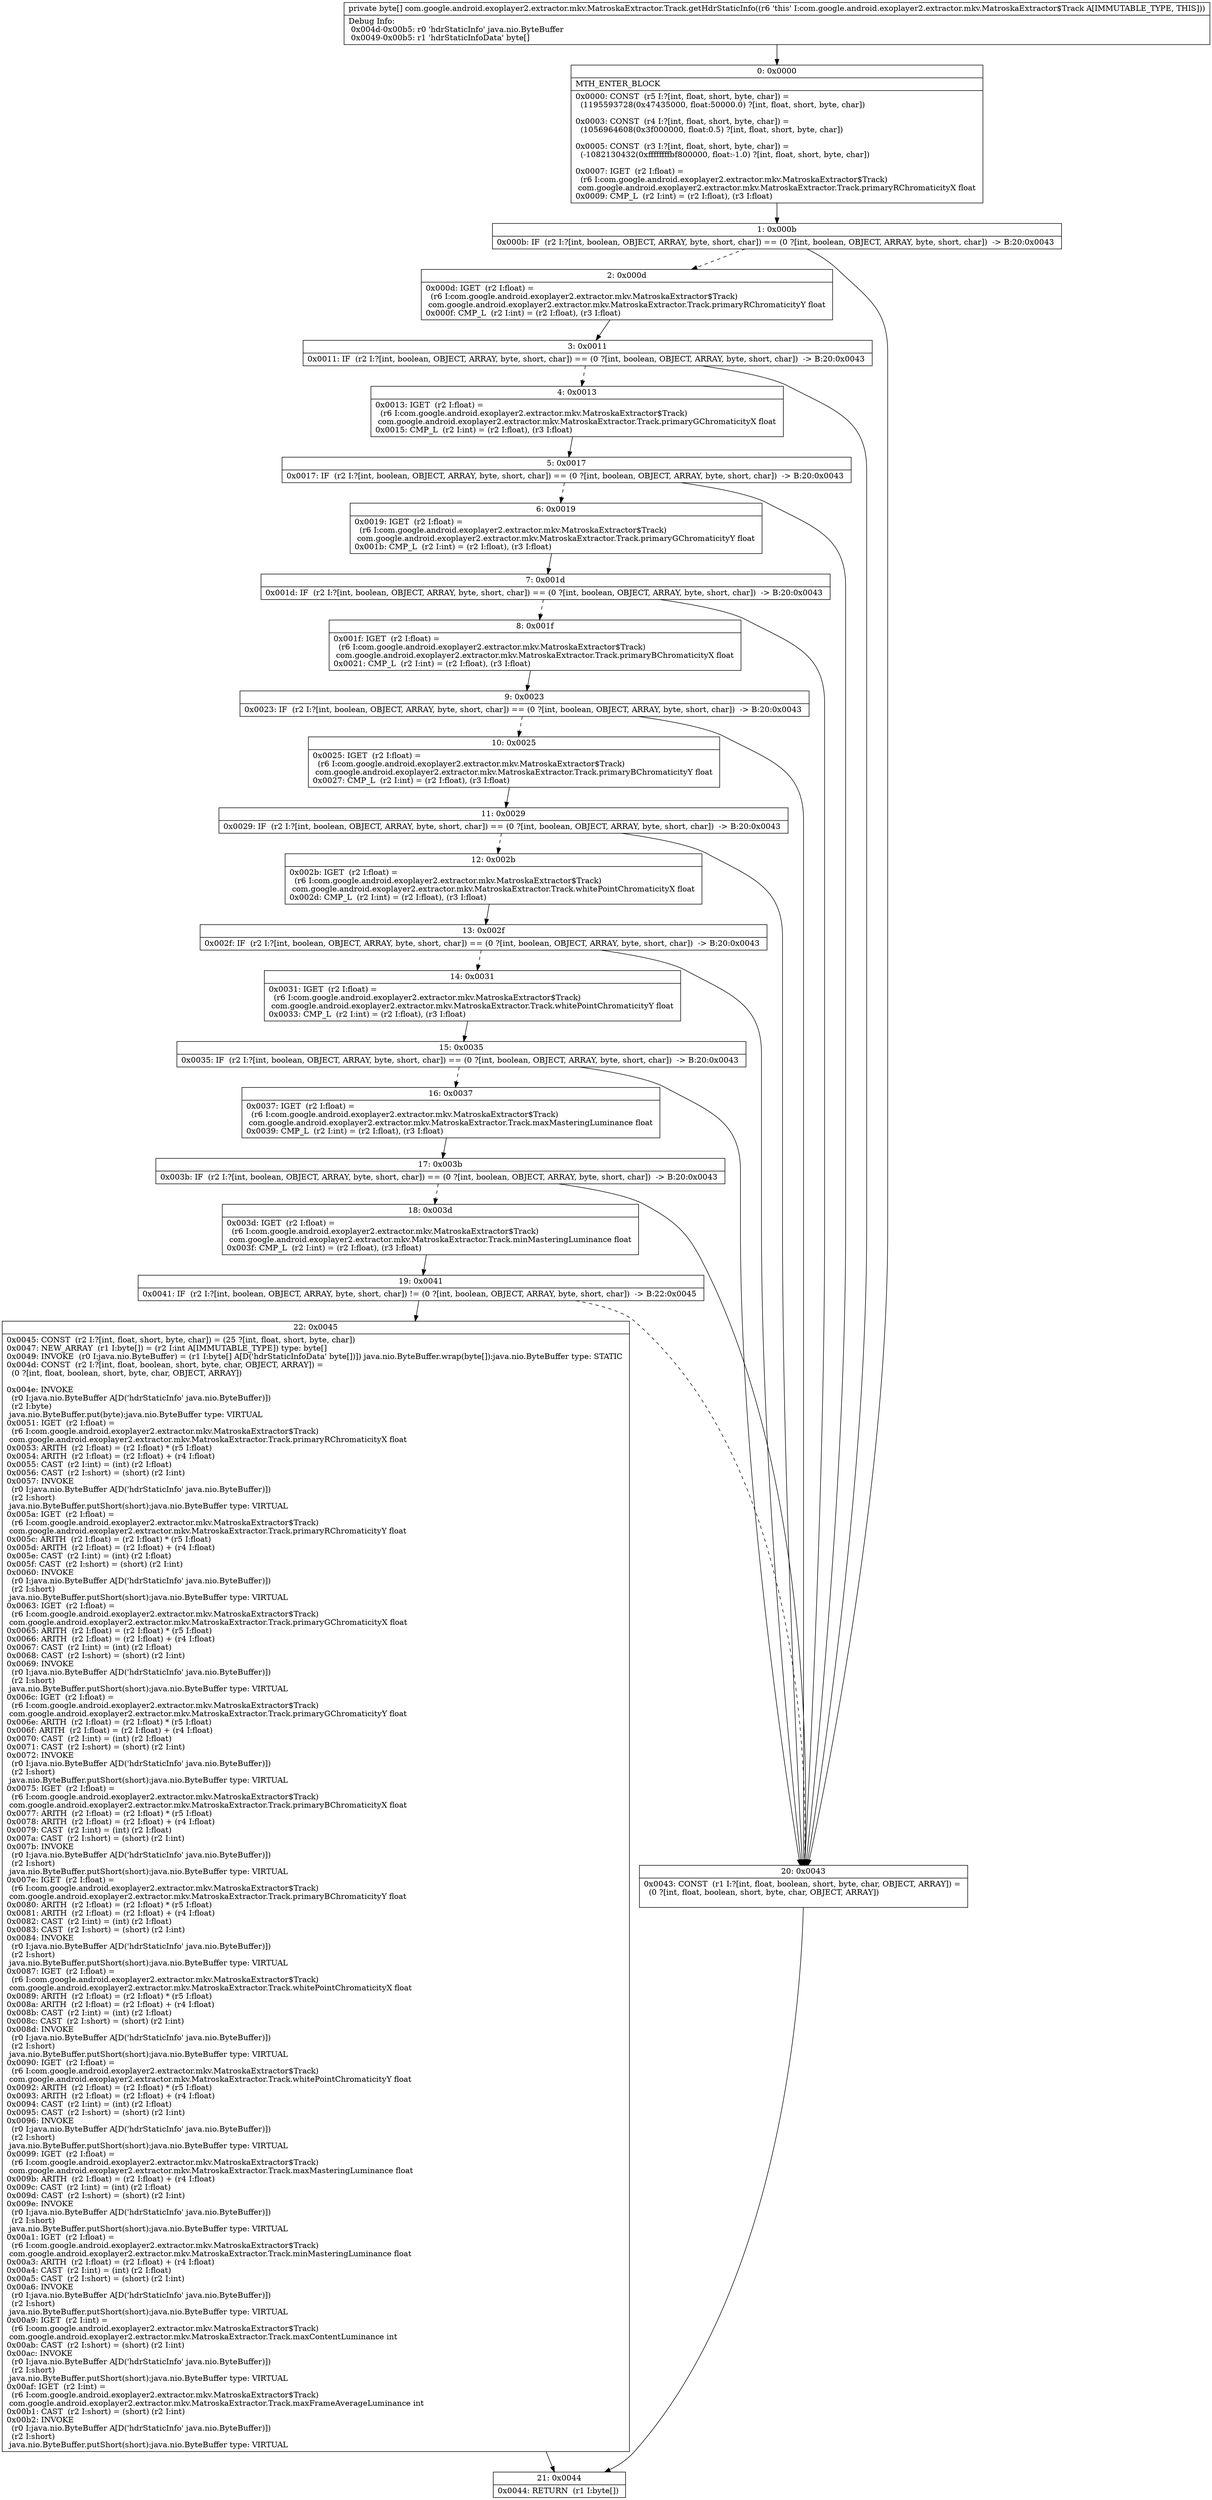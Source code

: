 digraph "CFG forcom.google.android.exoplayer2.extractor.mkv.MatroskaExtractor.Track.getHdrStaticInfo()[B" {
Node_0 [shape=record,label="{0\:\ 0x0000|MTH_ENTER_BLOCK\l|0x0000: CONST  (r5 I:?[int, float, short, byte, char]) = \l  (1195593728(0x47435000, float:50000.0) ?[int, float, short, byte, char])\l \l0x0003: CONST  (r4 I:?[int, float, short, byte, char]) = \l  (1056964608(0x3f000000, float:0.5) ?[int, float, short, byte, char])\l \l0x0005: CONST  (r3 I:?[int, float, short, byte, char]) = \l  (\-1082130432(0xffffffffbf800000, float:\-1.0) ?[int, float, short, byte, char])\l \l0x0007: IGET  (r2 I:float) = \l  (r6 I:com.google.android.exoplayer2.extractor.mkv.MatroskaExtractor$Track)\l com.google.android.exoplayer2.extractor.mkv.MatroskaExtractor.Track.primaryRChromaticityX float \l0x0009: CMP_L  (r2 I:int) = (r2 I:float), (r3 I:float) \l}"];
Node_1 [shape=record,label="{1\:\ 0x000b|0x000b: IF  (r2 I:?[int, boolean, OBJECT, ARRAY, byte, short, char]) == (0 ?[int, boolean, OBJECT, ARRAY, byte, short, char])  \-\> B:20:0x0043 \l}"];
Node_2 [shape=record,label="{2\:\ 0x000d|0x000d: IGET  (r2 I:float) = \l  (r6 I:com.google.android.exoplayer2.extractor.mkv.MatroskaExtractor$Track)\l com.google.android.exoplayer2.extractor.mkv.MatroskaExtractor.Track.primaryRChromaticityY float \l0x000f: CMP_L  (r2 I:int) = (r2 I:float), (r3 I:float) \l}"];
Node_3 [shape=record,label="{3\:\ 0x0011|0x0011: IF  (r2 I:?[int, boolean, OBJECT, ARRAY, byte, short, char]) == (0 ?[int, boolean, OBJECT, ARRAY, byte, short, char])  \-\> B:20:0x0043 \l}"];
Node_4 [shape=record,label="{4\:\ 0x0013|0x0013: IGET  (r2 I:float) = \l  (r6 I:com.google.android.exoplayer2.extractor.mkv.MatroskaExtractor$Track)\l com.google.android.exoplayer2.extractor.mkv.MatroskaExtractor.Track.primaryGChromaticityX float \l0x0015: CMP_L  (r2 I:int) = (r2 I:float), (r3 I:float) \l}"];
Node_5 [shape=record,label="{5\:\ 0x0017|0x0017: IF  (r2 I:?[int, boolean, OBJECT, ARRAY, byte, short, char]) == (0 ?[int, boolean, OBJECT, ARRAY, byte, short, char])  \-\> B:20:0x0043 \l}"];
Node_6 [shape=record,label="{6\:\ 0x0019|0x0019: IGET  (r2 I:float) = \l  (r6 I:com.google.android.exoplayer2.extractor.mkv.MatroskaExtractor$Track)\l com.google.android.exoplayer2.extractor.mkv.MatroskaExtractor.Track.primaryGChromaticityY float \l0x001b: CMP_L  (r2 I:int) = (r2 I:float), (r3 I:float) \l}"];
Node_7 [shape=record,label="{7\:\ 0x001d|0x001d: IF  (r2 I:?[int, boolean, OBJECT, ARRAY, byte, short, char]) == (0 ?[int, boolean, OBJECT, ARRAY, byte, short, char])  \-\> B:20:0x0043 \l}"];
Node_8 [shape=record,label="{8\:\ 0x001f|0x001f: IGET  (r2 I:float) = \l  (r6 I:com.google.android.exoplayer2.extractor.mkv.MatroskaExtractor$Track)\l com.google.android.exoplayer2.extractor.mkv.MatroskaExtractor.Track.primaryBChromaticityX float \l0x0021: CMP_L  (r2 I:int) = (r2 I:float), (r3 I:float) \l}"];
Node_9 [shape=record,label="{9\:\ 0x0023|0x0023: IF  (r2 I:?[int, boolean, OBJECT, ARRAY, byte, short, char]) == (0 ?[int, boolean, OBJECT, ARRAY, byte, short, char])  \-\> B:20:0x0043 \l}"];
Node_10 [shape=record,label="{10\:\ 0x0025|0x0025: IGET  (r2 I:float) = \l  (r6 I:com.google.android.exoplayer2.extractor.mkv.MatroskaExtractor$Track)\l com.google.android.exoplayer2.extractor.mkv.MatroskaExtractor.Track.primaryBChromaticityY float \l0x0027: CMP_L  (r2 I:int) = (r2 I:float), (r3 I:float) \l}"];
Node_11 [shape=record,label="{11\:\ 0x0029|0x0029: IF  (r2 I:?[int, boolean, OBJECT, ARRAY, byte, short, char]) == (0 ?[int, boolean, OBJECT, ARRAY, byte, short, char])  \-\> B:20:0x0043 \l}"];
Node_12 [shape=record,label="{12\:\ 0x002b|0x002b: IGET  (r2 I:float) = \l  (r6 I:com.google.android.exoplayer2.extractor.mkv.MatroskaExtractor$Track)\l com.google.android.exoplayer2.extractor.mkv.MatroskaExtractor.Track.whitePointChromaticityX float \l0x002d: CMP_L  (r2 I:int) = (r2 I:float), (r3 I:float) \l}"];
Node_13 [shape=record,label="{13\:\ 0x002f|0x002f: IF  (r2 I:?[int, boolean, OBJECT, ARRAY, byte, short, char]) == (0 ?[int, boolean, OBJECT, ARRAY, byte, short, char])  \-\> B:20:0x0043 \l}"];
Node_14 [shape=record,label="{14\:\ 0x0031|0x0031: IGET  (r2 I:float) = \l  (r6 I:com.google.android.exoplayer2.extractor.mkv.MatroskaExtractor$Track)\l com.google.android.exoplayer2.extractor.mkv.MatroskaExtractor.Track.whitePointChromaticityY float \l0x0033: CMP_L  (r2 I:int) = (r2 I:float), (r3 I:float) \l}"];
Node_15 [shape=record,label="{15\:\ 0x0035|0x0035: IF  (r2 I:?[int, boolean, OBJECT, ARRAY, byte, short, char]) == (0 ?[int, boolean, OBJECT, ARRAY, byte, short, char])  \-\> B:20:0x0043 \l}"];
Node_16 [shape=record,label="{16\:\ 0x0037|0x0037: IGET  (r2 I:float) = \l  (r6 I:com.google.android.exoplayer2.extractor.mkv.MatroskaExtractor$Track)\l com.google.android.exoplayer2.extractor.mkv.MatroskaExtractor.Track.maxMasteringLuminance float \l0x0039: CMP_L  (r2 I:int) = (r2 I:float), (r3 I:float) \l}"];
Node_17 [shape=record,label="{17\:\ 0x003b|0x003b: IF  (r2 I:?[int, boolean, OBJECT, ARRAY, byte, short, char]) == (0 ?[int, boolean, OBJECT, ARRAY, byte, short, char])  \-\> B:20:0x0043 \l}"];
Node_18 [shape=record,label="{18\:\ 0x003d|0x003d: IGET  (r2 I:float) = \l  (r6 I:com.google.android.exoplayer2.extractor.mkv.MatroskaExtractor$Track)\l com.google.android.exoplayer2.extractor.mkv.MatroskaExtractor.Track.minMasteringLuminance float \l0x003f: CMP_L  (r2 I:int) = (r2 I:float), (r3 I:float) \l}"];
Node_19 [shape=record,label="{19\:\ 0x0041|0x0041: IF  (r2 I:?[int, boolean, OBJECT, ARRAY, byte, short, char]) != (0 ?[int, boolean, OBJECT, ARRAY, byte, short, char])  \-\> B:22:0x0045 \l}"];
Node_20 [shape=record,label="{20\:\ 0x0043|0x0043: CONST  (r1 I:?[int, float, boolean, short, byte, char, OBJECT, ARRAY]) = \l  (0 ?[int, float, boolean, short, byte, char, OBJECT, ARRAY])\l \l}"];
Node_21 [shape=record,label="{21\:\ 0x0044|0x0044: RETURN  (r1 I:byte[]) \l}"];
Node_22 [shape=record,label="{22\:\ 0x0045|0x0045: CONST  (r2 I:?[int, float, short, byte, char]) = (25 ?[int, float, short, byte, char]) \l0x0047: NEW_ARRAY  (r1 I:byte[]) = (r2 I:int A[IMMUTABLE_TYPE]) type: byte[] \l0x0049: INVOKE  (r0 I:java.nio.ByteBuffer) = (r1 I:byte[] A[D('hdrStaticInfoData' byte[])]) java.nio.ByteBuffer.wrap(byte[]):java.nio.ByteBuffer type: STATIC \l0x004d: CONST  (r2 I:?[int, float, boolean, short, byte, char, OBJECT, ARRAY]) = \l  (0 ?[int, float, boolean, short, byte, char, OBJECT, ARRAY])\l \l0x004e: INVOKE  \l  (r0 I:java.nio.ByteBuffer A[D('hdrStaticInfo' java.nio.ByteBuffer)])\l  (r2 I:byte)\l java.nio.ByteBuffer.put(byte):java.nio.ByteBuffer type: VIRTUAL \l0x0051: IGET  (r2 I:float) = \l  (r6 I:com.google.android.exoplayer2.extractor.mkv.MatroskaExtractor$Track)\l com.google.android.exoplayer2.extractor.mkv.MatroskaExtractor.Track.primaryRChromaticityX float \l0x0053: ARITH  (r2 I:float) = (r2 I:float) * (r5 I:float) \l0x0054: ARITH  (r2 I:float) = (r2 I:float) + (r4 I:float) \l0x0055: CAST  (r2 I:int) = (int) (r2 I:float) \l0x0056: CAST  (r2 I:short) = (short) (r2 I:int) \l0x0057: INVOKE  \l  (r0 I:java.nio.ByteBuffer A[D('hdrStaticInfo' java.nio.ByteBuffer)])\l  (r2 I:short)\l java.nio.ByteBuffer.putShort(short):java.nio.ByteBuffer type: VIRTUAL \l0x005a: IGET  (r2 I:float) = \l  (r6 I:com.google.android.exoplayer2.extractor.mkv.MatroskaExtractor$Track)\l com.google.android.exoplayer2.extractor.mkv.MatroskaExtractor.Track.primaryRChromaticityY float \l0x005c: ARITH  (r2 I:float) = (r2 I:float) * (r5 I:float) \l0x005d: ARITH  (r2 I:float) = (r2 I:float) + (r4 I:float) \l0x005e: CAST  (r2 I:int) = (int) (r2 I:float) \l0x005f: CAST  (r2 I:short) = (short) (r2 I:int) \l0x0060: INVOKE  \l  (r0 I:java.nio.ByteBuffer A[D('hdrStaticInfo' java.nio.ByteBuffer)])\l  (r2 I:short)\l java.nio.ByteBuffer.putShort(short):java.nio.ByteBuffer type: VIRTUAL \l0x0063: IGET  (r2 I:float) = \l  (r6 I:com.google.android.exoplayer2.extractor.mkv.MatroskaExtractor$Track)\l com.google.android.exoplayer2.extractor.mkv.MatroskaExtractor.Track.primaryGChromaticityX float \l0x0065: ARITH  (r2 I:float) = (r2 I:float) * (r5 I:float) \l0x0066: ARITH  (r2 I:float) = (r2 I:float) + (r4 I:float) \l0x0067: CAST  (r2 I:int) = (int) (r2 I:float) \l0x0068: CAST  (r2 I:short) = (short) (r2 I:int) \l0x0069: INVOKE  \l  (r0 I:java.nio.ByteBuffer A[D('hdrStaticInfo' java.nio.ByteBuffer)])\l  (r2 I:short)\l java.nio.ByteBuffer.putShort(short):java.nio.ByteBuffer type: VIRTUAL \l0x006c: IGET  (r2 I:float) = \l  (r6 I:com.google.android.exoplayer2.extractor.mkv.MatroskaExtractor$Track)\l com.google.android.exoplayer2.extractor.mkv.MatroskaExtractor.Track.primaryGChromaticityY float \l0x006e: ARITH  (r2 I:float) = (r2 I:float) * (r5 I:float) \l0x006f: ARITH  (r2 I:float) = (r2 I:float) + (r4 I:float) \l0x0070: CAST  (r2 I:int) = (int) (r2 I:float) \l0x0071: CAST  (r2 I:short) = (short) (r2 I:int) \l0x0072: INVOKE  \l  (r0 I:java.nio.ByteBuffer A[D('hdrStaticInfo' java.nio.ByteBuffer)])\l  (r2 I:short)\l java.nio.ByteBuffer.putShort(short):java.nio.ByteBuffer type: VIRTUAL \l0x0075: IGET  (r2 I:float) = \l  (r6 I:com.google.android.exoplayer2.extractor.mkv.MatroskaExtractor$Track)\l com.google.android.exoplayer2.extractor.mkv.MatroskaExtractor.Track.primaryBChromaticityX float \l0x0077: ARITH  (r2 I:float) = (r2 I:float) * (r5 I:float) \l0x0078: ARITH  (r2 I:float) = (r2 I:float) + (r4 I:float) \l0x0079: CAST  (r2 I:int) = (int) (r2 I:float) \l0x007a: CAST  (r2 I:short) = (short) (r2 I:int) \l0x007b: INVOKE  \l  (r0 I:java.nio.ByteBuffer A[D('hdrStaticInfo' java.nio.ByteBuffer)])\l  (r2 I:short)\l java.nio.ByteBuffer.putShort(short):java.nio.ByteBuffer type: VIRTUAL \l0x007e: IGET  (r2 I:float) = \l  (r6 I:com.google.android.exoplayer2.extractor.mkv.MatroskaExtractor$Track)\l com.google.android.exoplayer2.extractor.mkv.MatroskaExtractor.Track.primaryBChromaticityY float \l0x0080: ARITH  (r2 I:float) = (r2 I:float) * (r5 I:float) \l0x0081: ARITH  (r2 I:float) = (r2 I:float) + (r4 I:float) \l0x0082: CAST  (r2 I:int) = (int) (r2 I:float) \l0x0083: CAST  (r2 I:short) = (short) (r2 I:int) \l0x0084: INVOKE  \l  (r0 I:java.nio.ByteBuffer A[D('hdrStaticInfo' java.nio.ByteBuffer)])\l  (r2 I:short)\l java.nio.ByteBuffer.putShort(short):java.nio.ByteBuffer type: VIRTUAL \l0x0087: IGET  (r2 I:float) = \l  (r6 I:com.google.android.exoplayer2.extractor.mkv.MatroskaExtractor$Track)\l com.google.android.exoplayer2.extractor.mkv.MatroskaExtractor.Track.whitePointChromaticityX float \l0x0089: ARITH  (r2 I:float) = (r2 I:float) * (r5 I:float) \l0x008a: ARITH  (r2 I:float) = (r2 I:float) + (r4 I:float) \l0x008b: CAST  (r2 I:int) = (int) (r2 I:float) \l0x008c: CAST  (r2 I:short) = (short) (r2 I:int) \l0x008d: INVOKE  \l  (r0 I:java.nio.ByteBuffer A[D('hdrStaticInfo' java.nio.ByteBuffer)])\l  (r2 I:short)\l java.nio.ByteBuffer.putShort(short):java.nio.ByteBuffer type: VIRTUAL \l0x0090: IGET  (r2 I:float) = \l  (r6 I:com.google.android.exoplayer2.extractor.mkv.MatroskaExtractor$Track)\l com.google.android.exoplayer2.extractor.mkv.MatroskaExtractor.Track.whitePointChromaticityY float \l0x0092: ARITH  (r2 I:float) = (r2 I:float) * (r5 I:float) \l0x0093: ARITH  (r2 I:float) = (r2 I:float) + (r4 I:float) \l0x0094: CAST  (r2 I:int) = (int) (r2 I:float) \l0x0095: CAST  (r2 I:short) = (short) (r2 I:int) \l0x0096: INVOKE  \l  (r0 I:java.nio.ByteBuffer A[D('hdrStaticInfo' java.nio.ByteBuffer)])\l  (r2 I:short)\l java.nio.ByteBuffer.putShort(short):java.nio.ByteBuffer type: VIRTUAL \l0x0099: IGET  (r2 I:float) = \l  (r6 I:com.google.android.exoplayer2.extractor.mkv.MatroskaExtractor$Track)\l com.google.android.exoplayer2.extractor.mkv.MatroskaExtractor.Track.maxMasteringLuminance float \l0x009b: ARITH  (r2 I:float) = (r2 I:float) + (r4 I:float) \l0x009c: CAST  (r2 I:int) = (int) (r2 I:float) \l0x009d: CAST  (r2 I:short) = (short) (r2 I:int) \l0x009e: INVOKE  \l  (r0 I:java.nio.ByteBuffer A[D('hdrStaticInfo' java.nio.ByteBuffer)])\l  (r2 I:short)\l java.nio.ByteBuffer.putShort(short):java.nio.ByteBuffer type: VIRTUAL \l0x00a1: IGET  (r2 I:float) = \l  (r6 I:com.google.android.exoplayer2.extractor.mkv.MatroskaExtractor$Track)\l com.google.android.exoplayer2.extractor.mkv.MatroskaExtractor.Track.minMasteringLuminance float \l0x00a3: ARITH  (r2 I:float) = (r2 I:float) + (r4 I:float) \l0x00a4: CAST  (r2 I:int) = (int) (r2 I:float) \l0x00a5: CAST  (r2 I:short) = (short) (r2 I:int) \l0x00a6: INVOKE  \l  (r0 I:java.nio.ByteBuffer A[D('hdrStaticInfo' java.nio.ByteBuffer)])\l  (r2 I:short)\l java.nio.ByteBuffer.putShort(short):java.nio.ByteBuffer type: VIRTUAL \l0x00a9: IGET  (r2 I:int) = \l  (r6 I:com.google.android.exoplayer2.extractor.mkv.MatroskaExtractor$Track)\l com.google.android.exoplayer2.extractor.mkv.MatroskaExtractor.Track.maxContentLuminance int \l0x00ab: CAST  (r2 I:short) = (short) (r2 I:int) \l0x00ac: INVOKE  \l  (r0 I:java.nio.ByteBuffer A[D('hdrStaticInfo' java.nio.ByteBuffer)])\l  (r2 I:short)\l java.nio.ByteBuffer.putShort(short):java.nio.ByteBuffer type: VIRTUAL \l0x00af: IGET  (r2 I:int) = \l  (r6 I:com.google.android.exoplayer2.extractor.mkv.MatroskaExtractor$Track)\l com.google.android.exoplayer2.extractor.mkv.MatroskaExtractor.Track.maxFrameAverageLuminance int \l0x00b1: CAST  (r2 I:short) = (short) (r2 I:int) \l0x00b2: INVOKE  \l  (r0 I:java.nio.ByteBuffer A[D('hdrStaticInfo' java.nio.ByteBuffer)])\l  (r2 I:short)\l java.nio.ByteBuffer.putShort(short):java.nio.ByteBuffer type: VIRTUAL \l}"];
MethodNode[shape=record,label="{private byte[] com.google.android.exoplayer2.extractor.mkv.MatroskaExtractor.Track.getHdrStaticInfo((r6 'this' I:com.google.android.exoplayer2.extractor.mkv.MatroskaExtractor$Track A[IMMUTABLE_TYPE, THIS]))  | Debug Info:\l  0x004d\-0x00b5: r0 'hdrStaticInfo' java.nio.ByteBuffer\l  0x0049\-0x00b5: r1 'hdrStaticInfoData' byte[]\l}"];
MethodNode -> Node_0;
Node_0 -> Node_1;
Node_1 -> Node_2[style=dashed];
Node_1 -> Node_20;
Node_2 -> Node_3;
Node_3 -> Node_4[style=dashed];
Node_3 -> Node_20;
Node_4 -> Node_5;
Node_5 -> Node_6[style=dashed];
Node_5 -> Node_20;
Node_6 -> Node_7;
Node_7 -> Node_8[style=dashed];
Node_7 -> Node_20;
Node_8 -> Node_9;
Node_9 -> Node_10[style=dashed];
Node_9 -> Node_20;
Node_10 -> Node_11;
Node_11 -> Node_12[style=dashed];
Node_11 -> Node_20;
Node_12 -> Node_13;
Node_13 -> Node_14[style=dashed];
Node_13 -> Node_20;
Node_14 -> Node_15;
Node_15 -> Node_16[style=dashed];
Node_15 -> Node_20;
Node_16 -> Node_17;
Node_17 -> Node_18[style=dashed];
Node_17 -> Node_20;
Node_18 -> Node_19;
Node_19 -> Node_20[style=dashed];
Node_19 -> Node_22;
Node_20 -> Node_21;
Node_22 -> Node_21;
}

